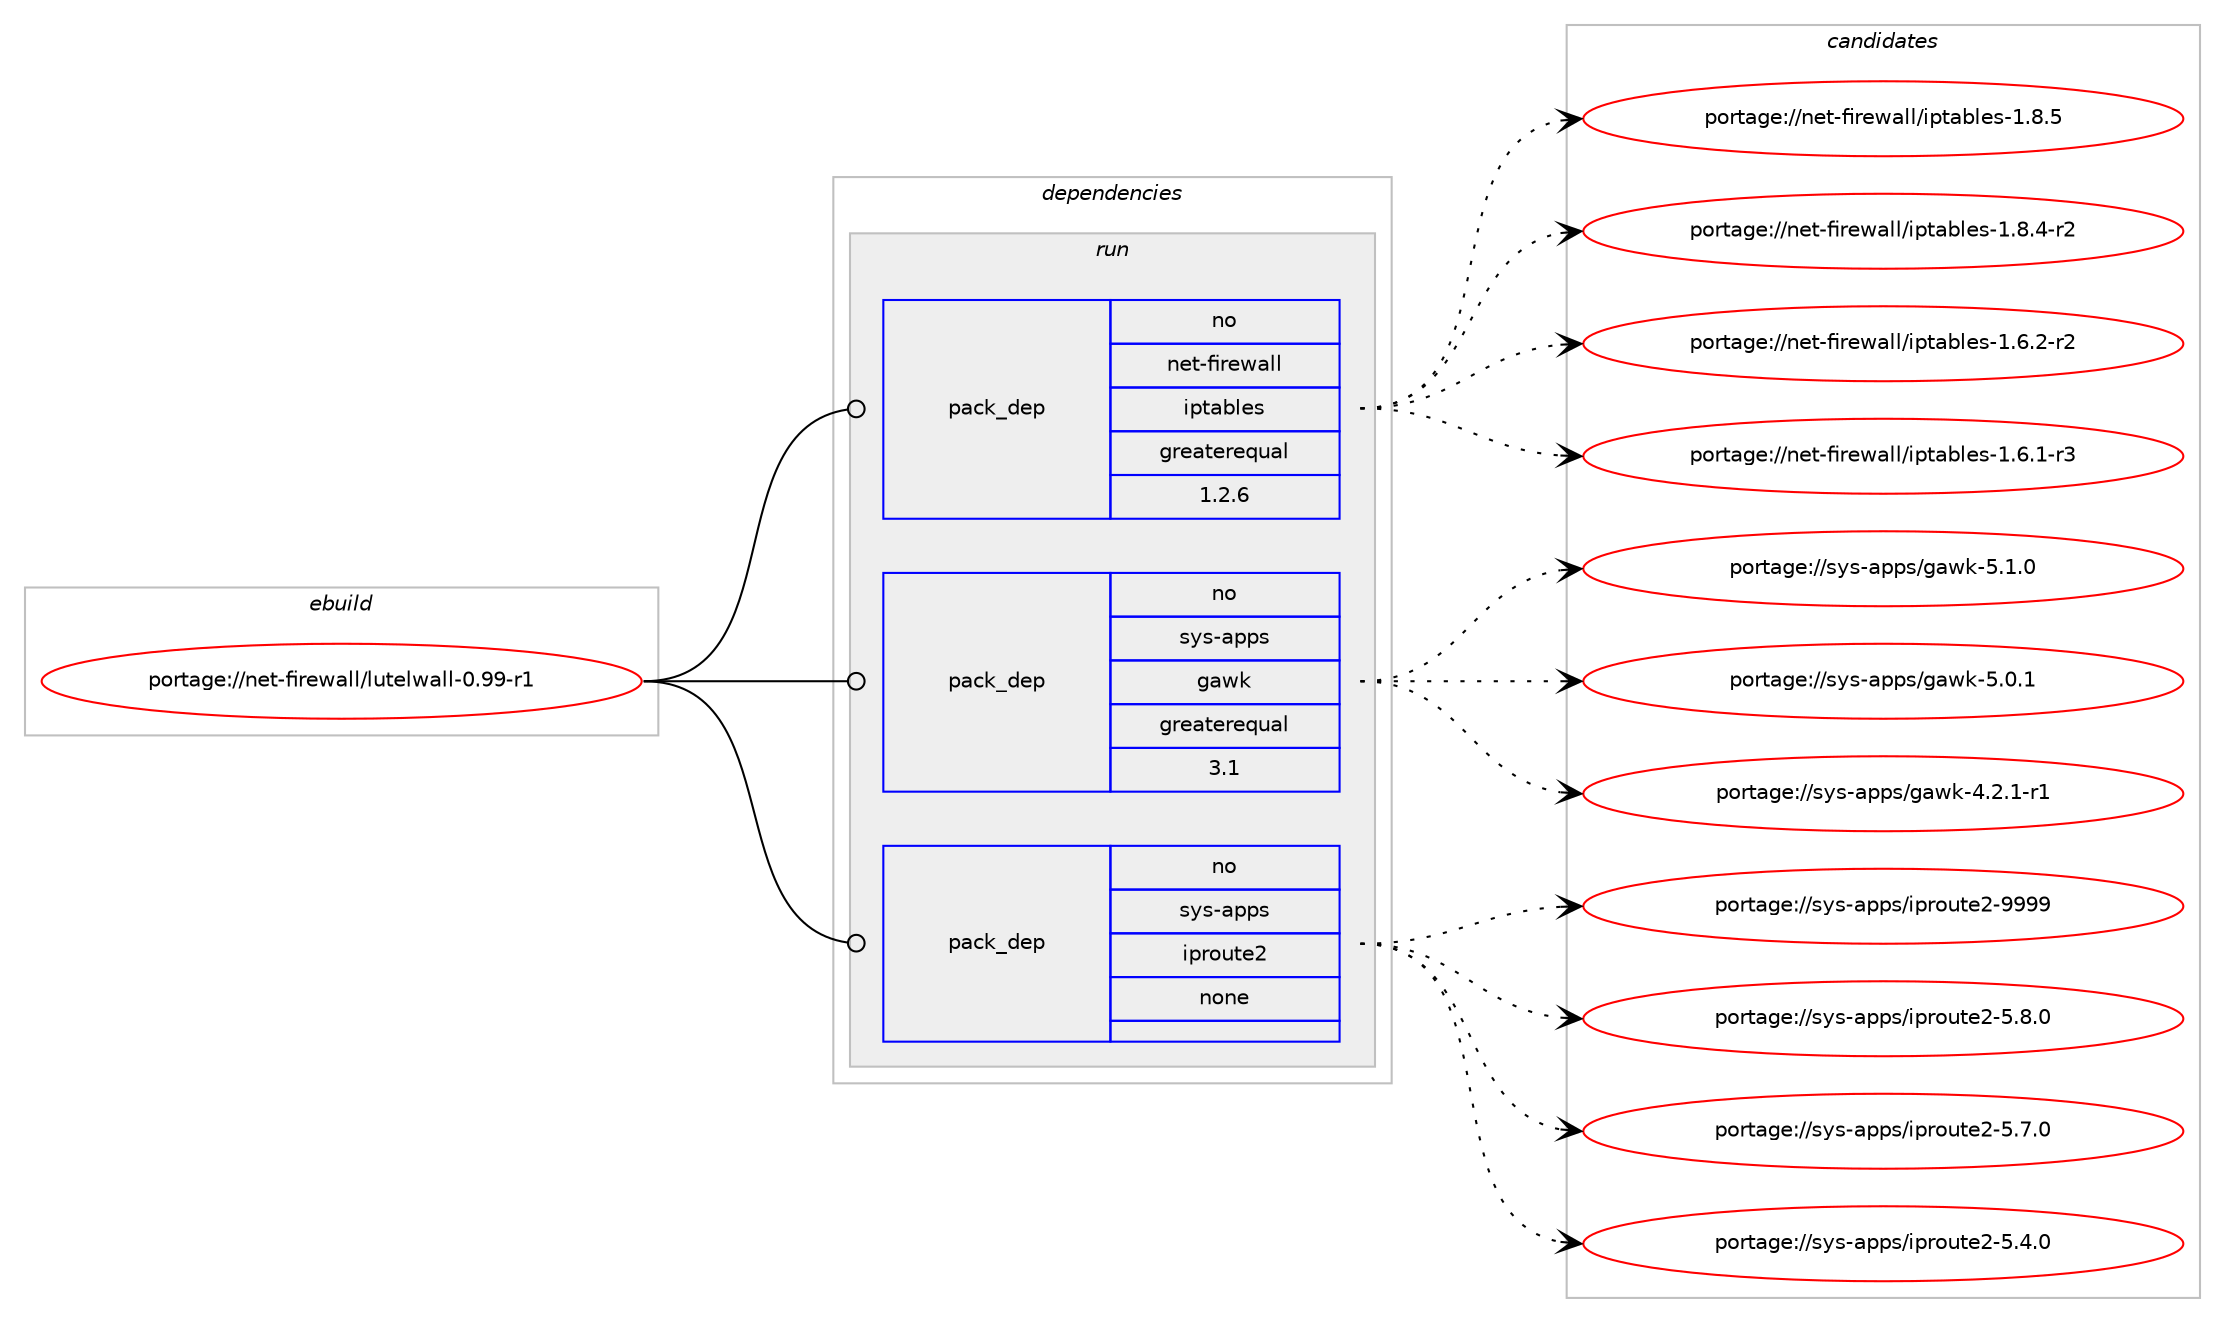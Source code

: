 digraph prolog {

# *************
# Graph options
# *************

newrank=true;
concentrate=true;
compound=true;
graph [rankdir=LR,fontname=Helvetica,fontsize=10,ranksep=1.5];#, ranksep=2.5, nodesep=0.2];
edge  [arrowhead=vee];
node  [fontname=Helvetica,fontsize=10];

# **********
# The ebuild
# **********

subgraph cluster_leftcol {
color=gray;
rank=same;
label=<<i>ebuild</i>>;
id [label="portage://net-firewall/lutelwall-0.99-r1", color=red, width=4, href="../net-firewall/lutelwall-0.99-r1.svg"];
}

# ****************
# The dependencies
# ****************

subgraph cluster_midcol {
color=gray;
label=<<i>dependencies</i>>;
subgraph cluster_compile {
fillcolor="#eeeeee";
style=filled;
label=<<i>compile</i>>;
}
subgraph cluster_compileandrun {
fillcolor="#eeeeee";
style=filled;
label=<<i>compile and run</i>>;
}
subgraph cluster_run {
fillcolor="#eeeeee";
style=filled;
label=<<i>run</i>>;
subgraph pack3901 {
dependency4821 [label=<<TABLE BORDER="0" CELLBORDER="1" CELLSPACING="0" CELLPADDING="4" WIDTH="220"><TR><TD ROWSPAN="6" CELLPADDING="30">pack_dep</TD></TR><TR><TD WIDTH="110">no</TD></TR><TR><TD>net-firewall</TD></TR><TR><TD>iptables</TD></TR><TR><TD>greaterequal</TD></TR><TR><TD>1.2.6</TD></TR></TABLE>>, shape=none, color=blue];
}
id:e -> dependency4821:w [weight=20,style="solid",arrowhead="odot"];
subgraph pack3902 {
dependency4822 [label=<<TABLE BORDER="0" CELLBORDER="1" CELLSPACING="0" CELLPADDING="4" WIDTH="220"><TR><TD ROWSPAN="6" CELLPADDING="30">pack_dep</TD></TR><TR><TD WIDTH="110">no</TD></TR><TR><TD>sys-apps</TD></TR><TR><TD>gawk</TD></TR><TR><TD>greaterequal</TD></TR><TR><TD>3.1</TD></TR></TABLE>>, shape=none, color=blue];
}
id:e -> dependency4822:w [weight=20,style="solid",arrowhead="odot"];
subgraph pack3903 {
dependency4823 [label=<<TABLE BORDER="0" CELLBORDER="1" CELLSPACING="0" CELLPADDING="4" WIDTH="220"><TR><TD ROWSPAN="6" CELLPADDING="30">pack_dep</TD></TR><TR><TD WIDTH="110">no</TD></TR><TR><TD>sys-apps</TD></TR><TR><TD>iproute2</TD></TR><TR><TD>none</TD></TR><TR><TD></TD></TR></TABLE>>, shape=none, color=blue];
}
id:e -> dependency4823:w [weight=20,style="solid",arrowhead="odot"];
}
}

# **************
# The candidates
# **************

subgraph cluster_choices {
rank=same;
color=gray;
label=<<i>candidates</i>>;

subgraph choice3901 {
color=black;
nodesep=1;
choice1101011164510210511410111997108108471051121169798108101115454946564653 [label="portage://net-firewall/iptables-1.8.5", color=red, width=4,href="../net-firewall/iptables-1.8.5.svg"];
choice11010111645102105114101119971081084710511211697981081011154549465646524511450 [label="portage://net-firewall/iptables-1.8.4-r2", color=red, width=4,href="../net-firewall/iptables-1.8.4-r2.svg"];
choice11010111645102105114101119971081084710511211697981081011154549465446504511450 [label="portage://net-firewall/iptables-1.6.2-r2", color=red, width=4,href="../net-firewall/iptables-1.6.2-r2.svg"];
choice11010111645102105114101119971081084710511211697981081011154549465446494511451 [label="portage://net-firewall/iptables-1.6.1-r3", color=red, width=4,href="../net-firewall/iptables-1.6.1-r3.svg"];
dependency4821:e -> choice1101011164510210511410111997108108471051121169798108101115454946564653:w [style=dotted,weight="100"];
dependency4821:e -> choice11010111645102105114101119971081084710511211697981081011154549465646524511450:w [style=dotted,weight="100"];
dependency4821:e -> choice11010111645102105114101119971081084710511211697981081011154549465446504511450:w [style=dotted,weight="100"];
dependency4821:e -> choice11010111645102105114101119971081084710511211697981081011154549465446494511451:w [style=dotted,weight="100"];
}
subgraph choice3902 {
color=black;
nodesep=1;
choice11512111545971121121154710397119107455346494648 [label="portage://sys-apps/gawk-5.1.0", color=red, width=4,href="../sys-apps/gawk-5.1.0.svg"];
choice11512111545971121121154710397119107455346484649 [label="portage://sys-apps/gawk-5.0.1", color=red, width=4,href="../sys-apps/gawk-5.0.1.svg"];
choice115121115459711211211547103971191074552465046494511449 [label="portage://sys-apps/gawk-4.2.1-r1", color=red, width=4,href="../sys-apps/gawk-4.2.1-r1.svg"];
dependency4822:e -> choice11512111545971121121154710397119107455346494648:w [style=dotted,weight="100"];
dependency4822:e -> choice11512111545971121121154710397119107455346484649:w [style=dotted,weight="100"];
dependency4822:e -> choice115121115459711211211547103971191074552465046494511449:w [style=dotted,weight="100"];
}
subgraph choice3903 {
color=black;
nodesep=1;
choice115121115459711211211547105112114111117116101504557575757 [label="portage://sys-apps/iproute2-9999", color=red, width=4,href="../sys-apps/iproute2-9999.svg"];
choice11512111545971121121154710511211411111711610150455346564648 [label="portage://sys-apps/iproute2-5.8.0", color=red, width=4,href="../sys-apps/iproute2-5.8.0.svg"];
choice11512111545971121121154710511211411111711610150455346554648 [label="portage://sys-apps/iproute2-5.7.0", color=red, width=4,href="../sys-apps/iproute2-5.7.0.svg"];
choice11512111545971121121154710511211411111711610150455346524648 [label="portage://sys-apps/iproute2-5.4.0", color=red, width=4,href="../sys-apps/iproute2-5.4.0.svg"];
dependency4823:e -> choice115121115459711211211547105112114111117116101504557575757:w [style=dotted,weight="100"];
dependency4823:e -> choice11512111545971121121154710511211411111711610150455346564648:w [style=dotted,weight="100"];
dependency4823:e -> choice11512111545971121121154710511211411111711610150455346554648:w [style=dotted,weight="100"];
dependency4823:e -> choice11512111545971121121154710511211411111711610150455346524648:w [style=dotted,weight="100"];
}
}

}
